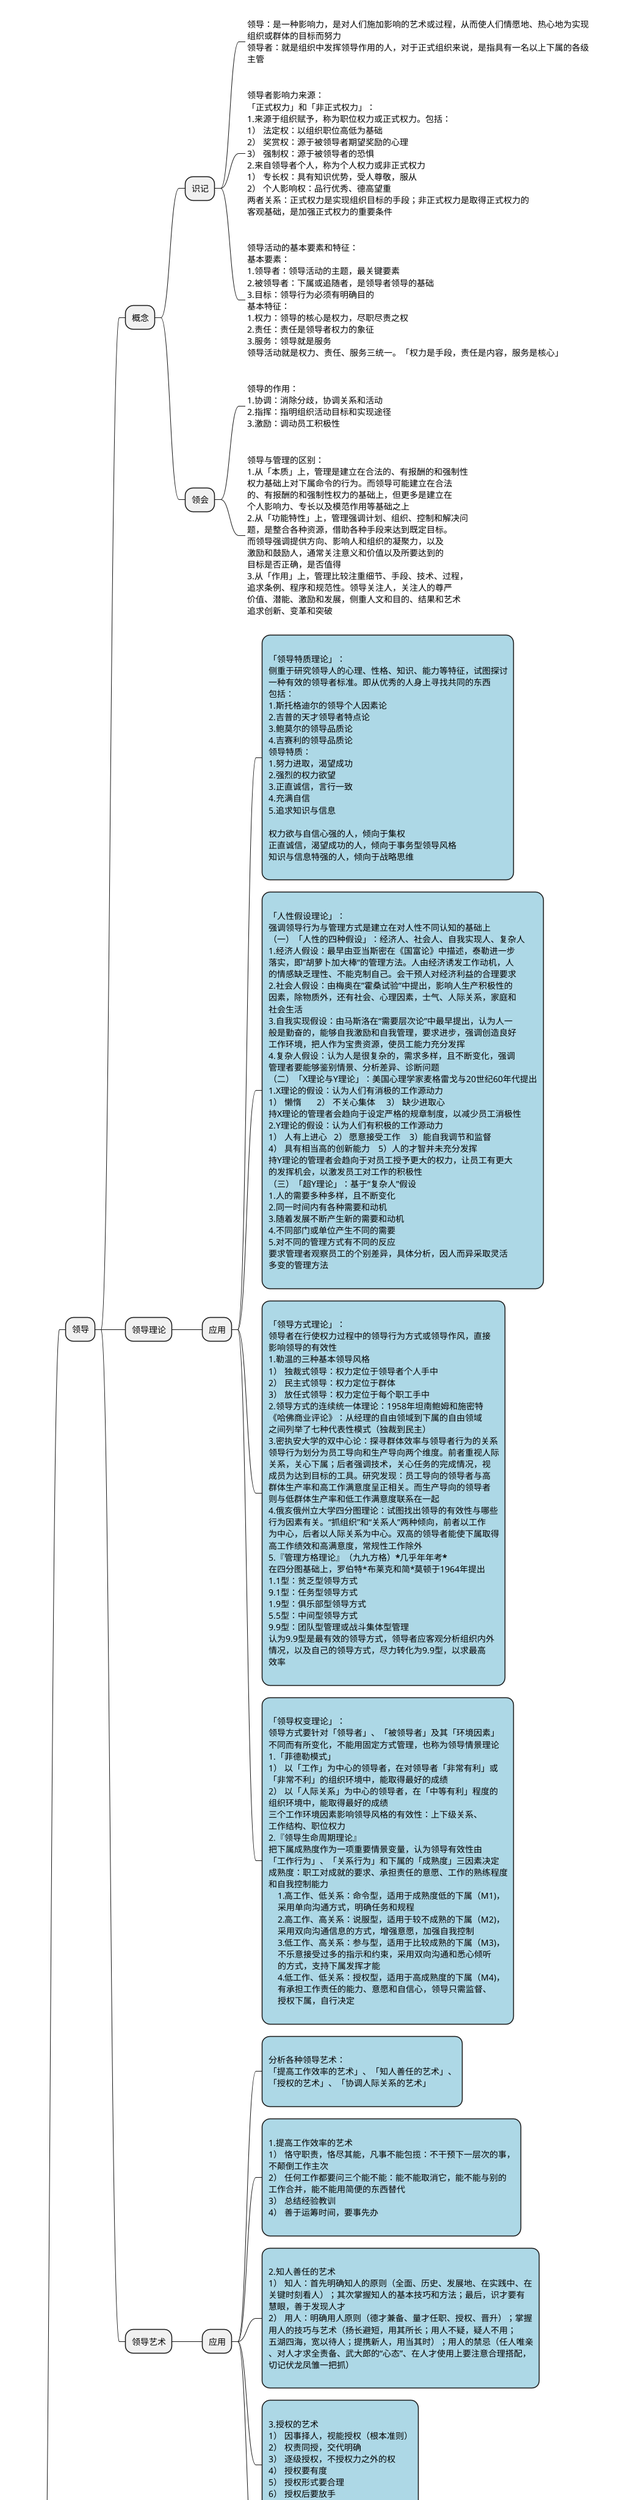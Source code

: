 @startmindmap

* 领导

** 领导
*** 概念
**** 识记
*****_:
领导：是一种影响力，是对人们施加影响的艺术或过程，从而使人们情愿地、热心地为实现
组织或群体的目标而努力
领导者：就是组织中发挥领导作用的人，对于正式组织来说，是指具有一名以上下属的各级
主管
;
*****_:
领导者影响力来源：
「正式权力」和「非正式权力」：
1.来源于组织赋予，称为职位权力或正式权力。包括：
1） 法定权：以组织职位高低为基础
2） 奖赏权：源于被领导者期望奖励的心理
3） 强制权：源于被领导者的恐惧
2.来自领导者个人，称为个人权力或非正式权力
1） 专长权：具有知识优势，受人尊敬，服从
2） 个人影响权：品行优秀、德高望重
两者关系：正式权力是实现组织目标的手段；非正式权力是取得正式权力的
客观基础，是加强正式权力的重要条件
;
*****_:
领导活动的基本要素和特征：
基本要素：
1.领导者：领导活动的主题，最关键要素
2.被领导者：下属或追随者，是领导者领导的基础
3.目标：领导行为必须有明确目的
基本特征：
1.权力：领导的核心是权力，尽职尽责之权
2.责任：责任是领导者权力的象征
3.服务：领导就是服务
领导活动就是权力、责任、服务三统一。「权力是手段，责任是内容，服务是核心」
;
**** 领会
*****_:
领导的作用：
1.协调：消除分歧，协调关系和活动
2.指挥：指明组织活动目标和实现途径
3.激励：调动员工积极性
;
*****_:
领导与管理的区别：
1.从「本质」上，管理是建立在合法的、有报酬的和强制性
权力基础上对下属命令的行为。而领导可能建立在合法
的、有报酬的和强制性权力的基础上，但更多是建立在
个人影响力、专长以及模范作用等基础之上
2.从「功能特性」上，管理强调计划、组织、控制和解决问
题，是整合各种资源，借助各种手段来达到既定目标。
而领导强调提供方向、影响人和组织的凝聚力，以及
激励和鼓励人，通常关注意义和价值以及所要达到的
目标是否正确，是否值得
3.从「作用」上，管理比较注重细节、手段、技术、过程，
追求条例、程序和规范性。领导关注人，关注人的尊严
价值、潜能、激励和发展，侧重人文和目的、结果和艺术
追求创新、变革和突破
;

*** 领导理论
**** 应用
*****[#lightblue]:
「领导特质理论」：
侧重于研究领导人的心理、性格、知识、能力等特征，试图探讨
一种有效的领导者标准。即从优秀的人身上寻找共同的东西
包括：
1.斯托格迪尔的领导个人因素论
2.吉普的天才领导者特点论
3.鲍莫尔的领导品质论
4.吉赛利的领导品质论
领导特质：
1.努力进取，渴望成功
2.强烈的权力欲望
3.正直诚信，言行一致
4.充满自信
5.追求知识与信息

权力欲与自信心强的人，倾向于集权
正直诚信，渴望成功的人，倾向于事务型领导风格
知识与信息特强的人，倾向于战略思维
;
*****[#lightblue]:
「人性假设理论」：
强调领导行为与管理方式是建立在对人性不同认知的基础上
（一）「人性的四种假设」：经济人、社会人、自我实现人、复杂人
1.经济人假设：最早由亚当斯密在《国富论》中描述，泰勒进一步
落实，即”胡萝卜加大棒“的管理方法。人由经济诱发工作动机，人
的情感缺乏理性、不能克制自己。会干预人对经济利益的合理要求
2.社会人假设：由梅奥在”霍桑试验”中提出，影响人生产积极性的
因素，除物质外，还有社会、心理因素，士气、人际关系，家庭和
社会生活
3.自我实现假设：由马斯洛在“需要层次论”中最早提出，认为人一
般是勤奋的，能够自我激励和自我管理，要求进步，强调创造良好
工作环境，把人作为宝贵资源，使员工能力充分发挥
4.复杂人假设：认为人是很复杂的，需求多样，且不断变化，强调
管理者要能够鉴别情景、分析差异、诊断问题
（二）「X理论与Y理论」：美国心理学家麦格雷戈与20世纪60年代提出
1.X理论的假设：认为人们有消极的工作源动力
1） 懒惰       2） 不关心集体     3） 缺少进取心
持X理论的管理者会趋向于设定严格的规章制度，以减少员工消极性
2.Y理论的假设：认为人们有积极的工作源动力
1） 人有上进心   2） 愿意接受工作    3）能自我调节和监督
4） 具有相当高的创新能力    5）人的才智并未充分发挥
持Y理论的管理者会趋向于对员工授予更大的权力，让员工有更大
的发挥机会，以激发员工对工作的积极性
（三）「超Y理论」：基于“复杂人”假设
1.人的需要多种多样，且不断变化
2.同一时间内有各种需要和动机
3.随着发展不断产生新的需要和动机
4.不同部门或单位产生不同的需要
5.对不同的管理方式有不同的反应
要求管理者观察员工的个别差异，具体分析，因人而异采取灵活
多变的管理方法
;
*****[#lightblue]:
「领导方式理论」：
领导者在行使权力过程中的领导行为方式或领导作风，直接
影响领导的有效性
1.勒温的三种基本领导风格
1） 独裁式领导：权力定位于领导者个人手中
2） 民主式领导：权力定位于群体
3） 放任式领导：权力定位于每个职工手中
2.领导方式的连续统一体理论：1958年坦南鲍姆和施密特
《哈佛商业评论》：从经理的自由领域到下属的自由领域
之间列举了七种代表性模式（独裁到民主）
3.密执安大学的双中心论：探寻群体效率与领导者行为的关系
领导行为划分为员工导向和生产导向两个维度。前者重视人际
关系，关心下属；后者强调技术，关心任务的完成情况，视
成员为达到目标的工具。研究发现：员工导向的领导者与高
群体生产率和高工作满意度呈正相关。而生产导向的领导者
则与低群体生产率和低工作满意度联系在一起
4.俄亥俄州立大学四分图理论：试图找出领导的有效性与哪些
行为因素有关。“抓组织”和“关系人”两种倾向，前者以工作
为中心，后者以人际关系为中心。双高的领导者能使下属取得
高工作绩效和高满意度，常规性工作除外
5.『管理方格理论』（九九方格）*****几乎年年考*****
在四分图基础上，罗伯特*布莱克和简*莫顿于1964年提出
1.1型：贫乏型领导方式
9.1型：任务型领导方式
1.9型：俱乐部型领导方式
5.5型：中间型领导方式
9.9型：团队型管理或战斗集体型管理
认为9.9型是最有效的领导方式，领导者应客观分析组织内外
情况，以及自己的领导方式，尽力转化为9.9型，以求最高
效率
;
*****[#lightblue]:
「领导权变理论」：
领导方式要针对「领导者」、「被领导者」及其「环境因素」
不同而有所变化，不能用固定方式管理，也称为领导情景理论
1.「菲德勒模式」
1） 以「工作」为中心的领导者，在对领导者「非常有利」或
「非常不利」的组织环境中，能取得最好的成绩
2） 以「人际关系」为中心的领导者，在「中等有利」程度的
组织环境中，能取得最好的成绩
三个工作环境因素影响领导风格的有效性：上下级关系、
工作结构、职位权力
2.『领导生命周期理论』
把下属成熟度作为一项重要情景变量，认为领导有效性由
「工作行为」、「关系行为」和下属的「成熟度」三因素决定
成熟度：职工对成就的要求、承担责任的意愿、工作的熟练程度
和自我控制能力
    1.高工作、低关系：命令型，适用于成熟度低的下属（M1)，
    采用单向沟通方式，明确任务和规程
    2.高工作、高关系：说服型，适用于较不成熟的下属（M2)，
    采用双向沟通信息的方式，增强意愿，加强自我控制
    3.低工作、高关系：参与型，适用于比较成熟的下属（M3)，
    不乐意接受过多的指示和约束，采用双向沟通和悉心倾听
    的方式，支持下属发挥才能
    4.低工作、低关系：授权型，适用于高成熟度的下属（M4)，
    有承担工作责任的能力、意愿和自信心，领导只需监督、
    授权下属，自行决定
;

*** 领导艺术
**** 应用
*****[#lightblue]:
分析各种领导艺术：
「提高工作效率的艺术」、「知人善任的艺术」、
「授权的艺术」、「协调人际关系的艺术」
;
*****[#lightblue]:
1.提高工作效率的艺术
1） 恪守职责，恪尽其能，凡事不能包揽：不干预下一层次的事，
不颠倒工作主次
2） 任何工作都要问三个能不能：能不能取消它，能不能与别的
工作合并，能不能用简便的东西替代
3） 总结经验教训
4） 善于运筹时间，要事先办
;
*****[#lightblue]:
2.知人善任的艺术
1） 知人：首先明确知人的原则（全面、历史、发展地、在实践中、在
关键时刻看人）；其次掌握知人的基本技巧和方法；最后，识才要有
慧眼，善于发现人才
2） 用人：明确用人原则（德才兼备、量才任职、授权、晋升）；掌握
用人的技巧与艺术（扬长避短，用其所长；用人不疑，疑人不用；
五湖四海，宽以待人；提携新人，用当其时）；用人的禁忌（任人唯亲
、对人才求全责备、武大郎的“心态”、在人才使用上要注意合理搭配，
切记伏龙凤雏一把抓）
;
*****[#lightblue]:
3.授权的艺术
1） 因事择人，视能授权（根本准则）
2） 权责同授，交代明确
3） 逐级授权，不授权力之外的权
4） 授权要有度
5） 授权形式要合理
6） 授权后要放手
7） 要掌握有效的控制方法
;
*****[#lightblue]:
4.协调人际关系的艺术
1） 正确处理上下级关系：具有相互协作、支持、竞争、选择、地方
等关系特征，上级关系：需要关怀和培养；下级关系：调动积极性
2） 正确处理同级的关系：目标一致、地位平等、频繁接触、相互依存
3） 正确处理领导者与群众的关系：员工认同、下级追随是领导
成功的关键
;

** 激励
*** 概述
**** 识记
*****_:
概念：激励是指激发人的需要与动机，引导行为指向目标的活动过程。
简单而言就是调动人的积极性的过程
;
*****_:
激励过程：
「需要」产生->「动机」导致->「行为」达成->「目标」反馈->「需要」

;
**** 领会
*****_:
激励目的和作用：目的是提高员工积极性，积极性包括干劲、责任心、主动性、创造性
作用：管理包括人力、物力、财力管理，其中人力最重要，而人力中如何调动积极性最
关键，激发积极性可以调动人的内在潜力，实现组织目标
;
*** 理论
**** 应用
*****[#lightblue]:
「需要层次理论」：是研究人的需要结构的一种理论，三个假设：
1.「生存需要」未满足影响行为，满足不能充当激励工具
2.「基本需要」（衣食住行）到「复杂需要」（自我实现）之间有重要性和层次
3.最低限度需要被满足后，才会追求高一级的需要：「生理需要」、「安全需要」、
「社交需要」、「尊重需要」、「自我实现需要」
;
*****[#lightblue]:
「双因素理论」：双因素包括「保健因素」和「激励因素」，保健因素可以预防员工不满但
不具激励作用，激励因素可以激励员工热情，提高积极性
;
*****[#lightblue]:
「成就需要理论」：人类在环境影响下有三种基本需要：「成就需要」、「权力需要」、
「社交需要」，具有高成就需要的人对企业和国家起着重要作用
;
*****[#lightblue]:
「期望理论」：激励因素作用大小取决于两方面因素：一是激励因素所能「实现可能性」大小，
二是激励因素对其本人「效价」大小
;
*****[#lightblue]:
「公平理论」：人是通过寻求人与人之间社会公平而被激励，管理者用报酬奖金激励员工要使
员工感到公平合理
;
*****[#lightblue]:
「强化理论」：对一种行为肯定或否定的后果，决定行为是否会重复发生，种类包括：正强化、
负强化、惩罚、自然消退。行为原则包括：目标原则、小步子原则、及时反馈原则、正负强化
结合原则
;
*****[#lightblue]:
「归因理论」：事情发生的归因会影响工作态度和积极性，人们对过去的成功和失败一般归因为：
努力、能力、任务难度、机遇
;
*** 原则和方法
**** 应用
*****[#lightblue]:
激励的原则与激励的方法在管理实践的应用：
原则包括：
1.组织目标与个人目标相结合
2.物质激励与精神激励相结合
3.正激励与负激励相结合
4.差异化与多样化相结合
5.公平与公正
方法包括：
1.物质利益激励
2.目标激励
3.任务激励
4.榜样激励
5.培训激励
6.荣誉激励
7.组织激励
8.制度激励
9.环境激励
10.危机激励
11.信息激励
;

** 沟通
*** 概述
**** 识记
*****_:
沟通概念：沟通是人与人之间进行信息交流的活动
;
*****_:
要素：
1. 信源：信息发送者
2. 信息内容：沟通的内容
3. 信宿：信息接收者
4. 信道：信息交流渠道
;
*****_:
特点：
1. 心理因素对沟通的影响很大
2. 沟通既是信息传递过程，又是情感交流过程
3. 沟通主要以语言为载体：口头、书面、肢体
4. 在人际沟通过程中会出现沟通障碍：渠道和心理
;
**** 领会
*****_:
必要性：
从管理角度讲，沟通是为了完成设定的目标，把信息、思想和情感在个人
或群体间传递，并达成共同协议的过程。即通过沟通，使组织成员对组织
的任务与目标获得了解并最终达成共识
1. 上下级信息、政令畅通
2. 组织部门间能协调配合
3. 个人间能了解合作
4. 便于组织了解顾客需求及市场变化
;
*****[#lightblue]:
作用：
1. 沟通是「保证决策」科学的基本前提：决策依靠既是、完整、准确的信息
2. 沟通是「改善人际」关系的基本手段：良好畅通沟通渠道能提高组织凝聚力
3. 沟通是「改变员工行为」的重要方法：良好的上传下达能获得员工的理解和支持
4. 沟通是「适应外部环境」的重要途径：沟通可以从外部获取生存、发展所需信息
;
*****_:
原则：
1. 「尊重」原则
2. 「相容」原则
3. 「理解」原则
;
*****_:
过程：
1. 信息的发出
2. 信息的传递
3. 信息的接收
4. 信息的反馈
5. 噪音：一切干扰因素
;
*** 基本类型
**** 领会
*****_:
「语言沟通」和「非语言沟通」：
语言沟通：
1. 口头沟通：交谈、讲座、电话
2. 书面沟通：文件、报告、期刊
3. 电子媒介沟通：图标、图像、声音
非语言沟通：
通过身体动作、体态、语气语调、表情、
空间距离等方式交流信息，进行沟通
;
*****_:
「正式沟通」和「非正式沟通」：
正式沟通：
按照组织设计中事先规定好的结构和系统信息的路径、方向、媒体
等进行信息沟通，如组织之间的信函来往、文件、召开会议、上
下级之间的定期情报交换以及组织正式颁布的法令、规章、公告等
优点：正规、严肃、富有权威性、容易保持沟通信息的准确性及保
密性。缺点：对组织机构的依赖性较强，缺乏灵活性，沟通形式刻板
，信息传播范围受限，传播速度慢
非正式沟通：
是指正式组织途径以外的沟通方式（小道消息）。主要传播员工所
关心的信息。优点：速度快、形式多样、效率高、满足员工社会需要
。缺点：难控制，容易失真，影响凝聚力和人心稳定
;
*****_:
「下行沟通」、「上行沟通」和「平行沟通」：
下行沟通：自上而下的沟通，常见形式：工作指令、命令、谈话
、会议纪要、广播、年度报告、政策陈述、程序、手册和公司出
版物等。
上行沟通：自下而上的沟通，常见形式：设置意见箱、汇报会、
接待日、信访制等。
平行沟通：同级和部门间，优点：使办事程序和手续简化，节省
时间，提高工作效率。是组织各个部门之间相互了解，有助于培养
整体观念和合作精神，客服本位主义倾向、增加职工之间的互谅
互让，培养友谊，满足成员的社会需要，使成员提高工作兴趣，改
善工作态度。
缺点：头绪过多、信息量大、易于造成混乱；也有可能成为职工
发牢骚、传播小道消息的途径，造成涣散组织士气的消极影响。
;
*****_:
「单向沟通」和「双向沟通」：
单向沟通：指没有信息反馈的沟通，适合情形：1 问题简单，时间紧；
2 下属易于接受的方法；3 下属没有解决问题的足够信息；4 上级缺乏
处理反馈意见的能力
双向沟通：指有反馈的沟通，即信息发送者和接收者之间相互进行交流
的沟通。特点：耗时长，准确性高，噪声大。适合情形：1 时间多，问题
难；2 下属对方案接受程度重要；3 下属能提供有价值的信息和建议； 4
上级习惯双向沟通，能建设性处理意见。
;
*****_:
「沟通网络」： 指一群人建立和保持联系，以便相互沟通的一种形式。
一般有五种形态：「链式」、「轮式」、「Y式」、「环式」、「全通道式」
;
*****_:
链式：又称直线型沟通，指若干沟通参与者，从最初的
发信者到最终的收信者，环环衔接，形成信息沟通的
链条，属于控制型结构。优点：传递信息速度快，解决
简单问题的时效最高。缺点：信息容易失真；平均满意度
有较大的差距；沟通面狭窄，不易形成群体意见。
;
*****_:
轮式：又称辐射型沟通，指信息经由中心人物面向周围
多线传递，属于控制型沟通网络，只有一个成员是各种
信息的汇集点和沟通中心。优点：集中化程度高，解决
问题速度快；解决问题精度高；处于中心地位的人满足
程度较高。缺点：沟通渠道少；平行沟通不足，不利于
提高士气；成员评价满足度低，易滋生专制交流网络。
;
*****_:
Y式：是一个纵向沟通网络，实际上是链式、轮式的结合。
其速度、满意度、失真度介于两者之间，中心的人员
拥有信息且具有权威和满足感。优点：网络集中化程度
高，较有组织性，信息传递速度快，组织控制较严格
;
*****_:
环式：类似闭合的链式沟通，属于封闭式控制结构。优点
：组织内民主气氛较浓，团体的成员具有一定的满意度，
有助创造士气。缺点：集中化程度低，信息速度和准确
度难以保证，信息易于分散，难以形成中心。
;
*****_:
全通道式沟通：全方位开放式的网络系统，沟通渠道多，
高度分散，组织内每个成员都能同其他成员交流，没有
限制，成员平等、发表意见自由。优点：成员平均满意度
高，士气高昂；沟通渠道开阔，弥补了环式难于迅速集中
信息的缺陷。缺点：渠道太多容易混乱，沟通路线的数目
会限制信息的接收和传出能力，信息传递费时、影响
工作效率，不适用较大组织
;
*** 障碍与克服
**** 领会
*****_:
「沟通障碍」：沟通障碍是指信息在交换过程中，由于信息的意图收到干扰或误解，
而导致沟通失真的现象。
1. 信息沟通过程中的障碍：是指信息从发送者到接收者传递过程中
遇到的种种干扰和问题。
1） 发送者障碍：过滤：有意操纵信息，使对接收者有利；错觉：
歪曲的直觉；语言障碍：表达不当、词不达意等
2） 信息传递过程障碍：渠道或媒介不当；时机不当
3） 接收者障碍：选择性知觉障碍；情绪障碍；信息过量障碍
4） 反馈过程障碍：反馈渠道或过程信息失真
2. 沟通环境方面障碍：
1） 组织结构障碍：不合理的组织结构不利于沟通
2） 组织文化障碍：独裁和缺乏沟通场所都不利于沟通
3） 社会环境方面障碍：不同文化背景和跨文化组织沟通不同
;
*****_:
沟通障碍克服：
1. 沟通要有认真的准备和明确的目的：对内容正确、清晰理解；
目的统一思想协调行动
2. 沟通内容要确切：言之有物，避免空话、套话
3. 沟通要有诚意：一般自下向上沟通较缺乏诚意（经理）
4. 沟通方式要适合：当面沟通、口头沟通、双向沟通效果较理想
5. 沟通渠道要拓宽：缩短信息传递链；保障双向沟通
;

@endmindmap